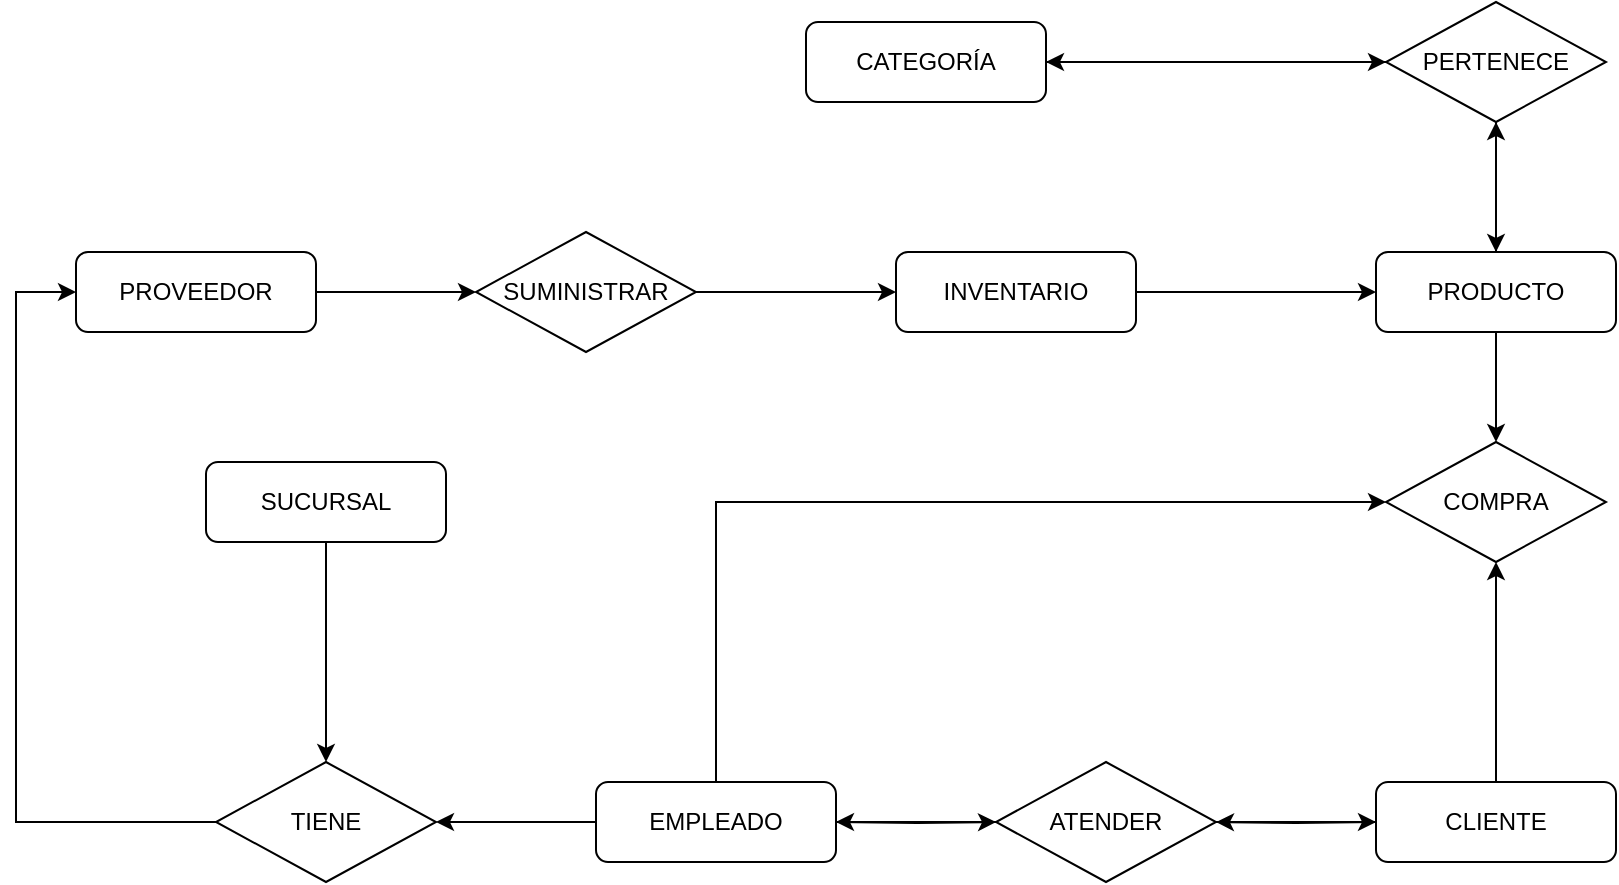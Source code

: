 <mxfile version="21.1.8" type="github">
  <diagram id="C5RBs43oDa-KdzZeNtuy" name="Page-1">
    <mxGraphModel dx="1249" dy="542" grid="1" gridSize="10" guides="1" tooltips="1" connect="1" arrows="1" fold="1" page="1" pageScale="1" pageWidth="827" pageHeight="1169" math="0" shadow="0">
      <root>
        <mxCell id="WIyWlLk6GJQsqaUBKTNV-0" />
        <mxCell id="WIyWlLk6GJQsqaUBKTNV-1" parent="WIyWlLk6GJQsqaUBKTNV-0" />
        <mxCell id="sREbu91Ufmf7mapNDOHT-16" style="edgeStyle=orthogonalEdgeStyle;rounded=0;orthogonalLoop=1;jettySize=auto;html=1;entryX=0;entryY=0.5;entryDx=0;entryDy=0;" parent="WIyWlLk6GJQsqaUBKTNV-1" target="sREbu91Ufmf7mapNDOHT-10" edge="1">
          <mxGeometry relative="1" as="geometry">
            <mxPoint x="890" y="500" as="sourcePoint" />
          </mxGeometry>
        </mxCell>
        <mxCell id="sREbu91Ufmf7mapNDOHT-18" value="" style="edgeStyle=orthogonalEdgeStyle;rounded=0;orthogonalLoop=1;jettySize=auto;html=1;" parent="WIyWlLk6GJQsqaUBKTNV-1" target="sREbu91Ufmf7mapNDOHT-10" edge="1">
          <mxGeometry relative="1" as="geometry">
            <mxPoint x="1160" y="500" as="sourcePoint" />
          </mxGeometry>
        </mxCell>
        <mxCell id="sREbu91Ufmf7mapNDOHT-15" style="edgeStyle=orthogonalEdgeStyle;rounded=0;orthogonalLoop=1;jettySize=auto;html=1;entryX=0;entryY=0.5;entryDx=0;entryDy=0;" parent="WIyWlLk6GJQsqaUBKTNV-1" source="sREbu91Ufmf7mapNDOHT-7" target="sREbu91Ufmf7mapNDOHT-41" edge="1">
          <mxGeometry relative="1" as="geometry">
            <mxPoint x="980" y="265" as="targetPoint" />
          </mxGeometry>
        </mxCell>
        <mxCell id="sREbu91Ufmf7mapNDOHT-7" value="PROVEEDOR" style="rounded=1;whiteSpace=wrap;html=1;fontSize=12;glass=0;strokeWidth=1;shadow=0;" parent="WIyWlLk6GJQsqaUBKTNV-1" vertex="1">
          <mxGeometry x="510" y="215" width="120" height="40" as="geometry" />
        </mxCell>
        <mxCell id="sREbu91Ufmf7mapNDOHT-42" style="edgeStyle=orthogonalEdgeStyle;rounded=0;orthogonalLoop=1;jettySize=auto;html=1;entryX=0.5;entryY=0;entryDx=0;entryDy=0;" parent="WIyWlLk6GJQsqaUBKTNV-1" source="sREbu91Ufmf7mapNDOHT-8" target="sREbu91Ufmf7mapNDOHT-12" edge="1">
          <mxGeometry relative="1" as="geometry" />
        </mxCell>
        <mxCell id="sREbu91Ufmf7mapNDOHT-50" style="edgeStyle=orthogonalEdgeStyle;rounded=0;orthogonalLoop=1;jettySize=auto;html=1;entryX=0.5;entryY=1;entryDx=0;entryDy=0;" parent="WIyWlLk6GJQsqaUBKTNV-1" source="sREbu91Ufmf7mapNDOHT-8" target="sREbu91Ufmf7mapNDOHT-13" edge="1">
          <mxGeometry relative="1" as="geometry" />
        </mxCell>
        <mxCell id="sREbu91Ufmf7mapNDOHT-8" value="PRODUCTO" style="rounded=1;whiteSpace=wrap;html=1;fontSize=12;glass=0;strokeWidth=1;shadow=0;" parent="WIyWlLk6GJQsqaUBKTNV-1" vertex="1">
          <mxGeometry x="1160" y="215" width="120" height="40" as="geometry" />
        </mxCell>
        <mxCell id="sREbu91Ufmf7mapNDOHT-54" style="edgeStyle=orthogonalEdgeStyle;rounded=0;orthogonalLoop=1;jettySize=auto;html=1;entryX=0;entryY=0.5;entryDx=0;entryDy=0;" parent="WIyWlLk6GJQsqaUBKTNV-1" source="sREbu91Ufmf7mapNDOHT-9" target="sREbu91Ufmf7mapNDOHT-13" edge="1">
          <mxGeometry relative="1" as="geometry" />
        </mxCell>
        <mxCell id="sREbu91Ufmf7mapNDOHT-9" value="CATEGORÍA" style="rounded=1;whiteSpace=wrap;html=1;fontSize=12;glass=0;strokeWidth=1;shadow=0;" parent="WIyWlLk6GJQsqaUBKTNV-1" vertex="1">
          <mxGeometry x="875" y="100" width="120" height="40" as="geometry" />
        </mxCell>
        <mxCell id="sREbu91Ufmf7mapNDOHT-17" style="edgeStyle=orthogonalEdgeStyle;rounded=0;orthogonalLoop=1;jettySize=auto;html=1;entryX=0;entryY=0.5;entryDx=0;entryDy=0;" parent="WIyWlLk6GJQsqaUBKTNV-1" source="sREbu91Ufmf7mapNDOHT-10" edge="1">
          <mxGeometry relative="1" as="geometry">
            <mxPoint x="1160" y="500" as="targetPoint" />
          </mxGeometry>
        </mxCell>
        <mxCell id="sREbu91Ufmf7mapNDOHT-19" style="edgeStyle=orthogonalEdgeStyle;rounded=0;orthogonalLoop=1;jettySize=auto;html=1;entryX=1;entryY=0.5;entryDx=0;entryDy=0;" parent="WIyWlLk6GJQsqaUBKTNV-1" source="sREbu91Ufmf7mapNDOHT-10" edge="1">
          <mxGeometry relative="1" as="geometry">
            <mxPoint x="890" y="500" as="targetPoint" />
          </mxGeometry>
        </mxCell>
        <mxCell id="sREbu91Ufmf7mapNDOHT-10" value="ATENDER" style="rhombus;whiteSpace=wrap;html=1;" parent="WIyWlLk6GJQsqaUBKTNV-1" vertex="1">
          <mxGeometry x="970" y="470" width="110" height="60" as="geometry" />
        </mxCell>
        <mxCell id="sREbu91Ufmf7mapNDOHT-12" value="COMPRA" style="rhombus;whiteSpace=wrap;html=1;" parent="WIyWlLk6GJQsqaUBKTNV-1" vertex="1">
          <mxGeometry x="1165" y="310" width="110" height="60" as="geometry" />
        </mxCell>
        <mxCell id="sREbu91Ufmf7mapNDOHT-51" style="edgeStyle=orthogonalEdgeStyle;rounded=0;orthogonalLoop=1;jettySize=auto;html=1;entryX=0.5;entryY=0;entryDx=0;entryDy=0;" parent="WIyWlLk6GJQsqaUBKTNV-1" source="sREbu91Ufmf7mapNDOHT-13" target="sREbu91Ufmf7mapNDOHT-8" edge="1">
          <mxGeometry relative="1" as="geometry" />
        </mxCell>
        <mxCell id="sREbu91Ufmf7mapNDOHT-52" style="edgeStyle=orthogonalEdgeStyle;rounded=0;orthogonalLoop=1;jettySize=auto;html=1;exitX=0;exitY=0.5;exitDx=0;exitDy=0;entryX=1;entryY=0.5;entryDx=0;entryDy=0;" parent="WIyWlLk6GJQsqaUBKTNV-1" source="sREbu91Ufmf7mapNDOHT-13" target="sREbu91Ufmf7mapNDOHT-9" edge="1">
          <mxGeometry relative="1" as="geometry" />
        </mxCell>
        <mxCell id="sREbu91Ufmf7mapNDOHT-13" value="PERTENECE" style="rhombus;whiteSpace=wrap;html=1;" parent="WIyWlLk6GJQsqaUBKTNV-1" vertex="1">
          <mxGeometry x="1165" y="90" width="110" height="60" as="geometry" />
        </mxCell>
        <mxCell id="sREbu91Ufmf7mapNDOHT-23" style="edgeStyle=orthogonalEdgeStyle;rounded=0;orthogonalLoop=1;jettySize=auto;html=1;exitX=0.5;exitY=1;exitDx=0;exitDy=0;" parent="WIyWlLk6GJQsqaUBKTNV-1" edge="1">
          <mxGeometry relative="1" as="geometry">
            <mxPoint x="830" y="520" as="sourcePoint" />
            <mxPoint x="830" y="520" as="targetPoint" />
          </mxGeometry>
        </mxCell>
        <mxCell id="sREbu91Ufmf7mapNDOHT-37" value="" style="edgeStyle=orthogonalEdgeStyle;rounded=0;orthogonalLoop=1;jettySize=auto;html=1;" parent="WIyWlLk6GJQsqaUBKTNV-1" source="sREbu91Ufmf7mapNDOHT-33" target="sREbu91Ufmf7mapNDOHT-36" edge="1">
          <mxGeometry relative="1" as="geometry" />
        </mxCell>
        <mxCell id="sREbu91Ufmf7mapNDOHT-57" style="edgeStyle=orthogonalEdgeStyle;rounded=0;orthogonalLoop=1;jettySize=auto;html=1;entryX=0;entryY=0.5;entryDx=0;entryDy=0;" parent="WIyWlLk6GJQsqaUBKTNV-1" source="sREbu91Ufmf7mapNDOHT-33" target="sREbu91Ufmf7mapNDOHT-12" edge="1">
          <mxGeometry relative="1" as="geometry">
            <Array as="points">
              <mxPoint x="830" y="340" />
            </Array>
          </mxGeometry>
        </mxCell>
        <mxCell id="sREbu91Ufmf7mapNDOHT-33" value="EMPLEADO" style="rounded=1;whiteSpace=wrap;html=1;fontSize=12;glass=0;strokeWidth=1;shadow=0;" parent="WIyWlLk6GJQsqaUBKTNV-1" vertex="1">
          <mxGeometry x="770" y="480" width="120" height="40" as="geometry" />
        </mxCell>
        <mxCell id="sREbu91Ufmf7mapNDOHT-58" style="edgeStyle=orthogonalEdgeStyle;rounded=0;orthogonalLoop=1;jettySize=auto;html=1;entryX=0.5;entryY=1;entryDx=0;entryDy=0;" parent="WIyWlLk6GJQsqaUBKTNV-1" source="sREbu91Ufmf7mapNDOHT-34" target="sREbu91Ufmf7mapNDOHT-12" edge="1">
          <mxGeometry relative="1" as="geometry" />
        </mxCell>
        <mxCell id="sREbu91Ufmf7mapNDOHT-34" value="CLIENTE" style="rounded=1;whiteSpace=wrap;html=1;fontSize=12;glass=0;strokeWidth=1;shadow=0;" parent="WIyWlLk6GJQsqaUBKTNV-1" vertex="1">
          <mxGeometry x="1160" y="480" width="120" height="40" as="geometry" />
        </mxCell>
        <mxCell id="sREbu91Ufmf7mapNDOHT-38" style="edgeStyle=orthogonalEdgeStyle;rounded=0;orthogonalLoop=1;jettySize=auto;html=1;entryX=0.5;entryY=0;entryDx=0;entryDy=0;" parent="WIyWlLk6GJQsqaUBKTNV-1" source="sREbu91Ufmf7mapNDOHT-35" target="sREbu91Ufmf7mapNDOHT-36" edge="1">
          <mxGeometry relative="1" as="geometry" />
        </mxCell>
        <mxCell id="sREbu91Ufmf7mapNDOHT-35" value="SUCURSAL" style="rounded=1;whiteSpace=wrap;html=1;fontSize=12;glass=0;strokeWidth=1;shadow=0;" parent="WIyWlLk6GJQsqaUBKTNV-1" vertex="1">
          <mxGeometry x="575" y="320" width="120" height="40" as="geometry" />
        </mxCell>
        <mxCell id="sREbu91Ufmf7mapNDOHT-47" style="edgeStyle=orthogonalEdgeStyle;rounded=0;orthogonalLoop=1;jettySize=auto;html=1;exitX=0;exitY=0.5;exitDx=0;exitDy=0;entryX=0;entryY=0.5;entryDx=0;entryDy=0;" parent="WIyWlLk6GJQsqaUBKTNV-1" source="sREbu91Ufmf7mapNDOHT-36" target="sREbu91Ufmf7mapNDOHT-7" edge="1">
          <mxGeometry relative="1" as="geometry">
            <Array as="points">
              <mxPoint x="480" y="500" />
              <mxPoint x="480" y="235" />
            </Array>
          </mxGeometry>
        </mxCell>
        <mxCell id="sREbu91Ufmf7mapNDOHT-36" value="TIENE" style="rhombus;whiteSpace=wrap;html=1;" parent="WIyWlLk6GJQsqaUBKTNV-1" vertex="1">
          <mxGeometry x="580" y="470" width="110" height="60" as="geometry" />
        </mxCell>
        <mxCell id="30RQTBCr-l4doeMsMKMT-1" style="edgeStyle=orthogonalEdgeStyle;rounded=0;orthogonalLoop=1;jettySize=auto;html=1;exitX=1;exitY=0.5;exitDx=0;exitDy=0;" edge="1" parent="WIyWlLk6GJQsqaUBKTNV-1" source="sREbu91Ufmf7mapNDOHT-41" target="30RQTBCr-l4doeMsMKMT-0">
          <mxGeometry relative="1" as="geometry" />
        </mxCell>
        <mxCell id="sREbu91Ufmf7mapNDOHT-41" value="SUMINISTRAR" style="rhombus;whiteSpace=wrap;html=1;" parent="WIyWlLk6GJQsqaUBKTNV-1" vertex="1">
          <mxGeometry x="710" y="205" width="110" height="60" as="geometry" />
        </mxCell>
        <mxCell id="30RQTBCr-l4doeMsMKMT-3" value="" style="edgeStyle=orthogonalEdgeStyle;rounded=0;orthogonalLoop=1;jettySize=auto;html=1;" edge="1" parent="WIyWlLk6GJQsqaUBKTNV-1" source="30RQTBCr-l4doeMsMKMT-0" target="sREbu91Ufmf7mapNDOHT-8">
          <mxGeometry relative="1" as="geometry" />
        </mxCell>
        <mxCell id="30RQTBCr-l4doeMsMKMT-0" value="INVENTARIO" style="rounded=1;whiteSpace=wrap;html=1;fontSize=12;glass=0;strokeWidth=1;shadow=0;" vertex="1" parent="WIyWlLk6GJQsqaUBKTNV-1">
          <mxGeometry x="920" y="215" width="120" height="40" as="geometry" />
        </mxCell>
      </root>
    </mxGraphModel>
  </diagram>
</mxfile>
